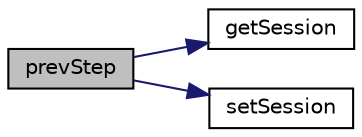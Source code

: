 digraph "prevStep"
{
  edge [fontname="Helvetica",fontsize="10",labelfontname="Helvetica",labelfontsize="10"];
  node [fontname="Helvetica",fontsize="10",shape=record];
  rankdir="LR";
  Node1 [label="prevStep",height=0.2,width=0.4,color="black", fillcolor="grey75", style="filled", fontcolor="black"];
  Node1 -> Node2 [color="midnightblue",fontsize="10",style="solid",fontname="Helvetica"];
  Node2 [label="getSession",height=0.2,width=0.4,color="black", fillcolor="white", style="filled",URL="$class_s_s_checkout_controller.html#ae6ad3c8f4d8953bfbcb6cfdfce8fedb5",tooltip="get Value from Session "];
  Node1 -> Node3 [color="midnightblue",fontsize="10",style="solid",fontname="Helvetica"];
  Node3 [label="setSession",height=0.2,width=0.4,color="black", fillcolor="white", style="filled",URL="$class_s_s_checkout_controller.html#a0257d7f16672a982456dc6d1646dbad4",tooltip="store Value in Session "];
}

